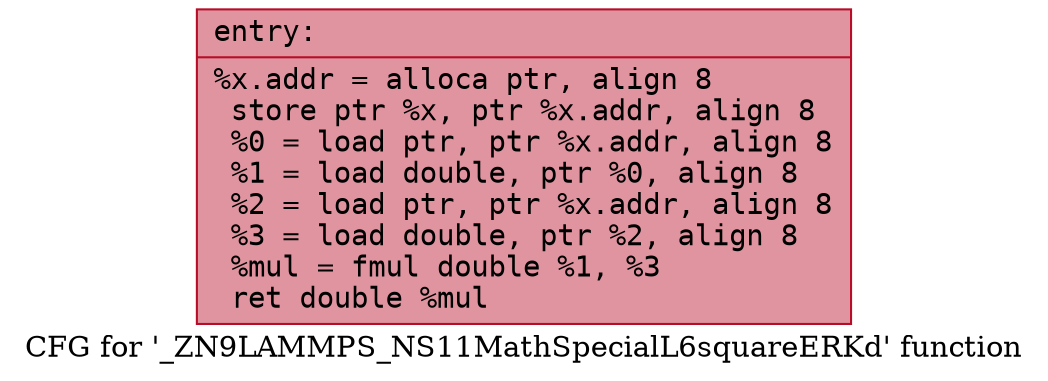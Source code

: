 digraph "CFG for '_ZN9LAMMPS_NS11MathSpecialL6squareERKd' function" {
	label="CFG for '_ZN9LAMMPS_NS11MathSpecialL6squareERKd' function";

	Node0x55e585164140 [shape=record,color="#b70d28ff", style=filled, fillcolor="#b70d2870" fontname="Courier",label="{entry:\l|  %x.addr = alloca ptr, align 8\l  store ptr %x, ptr %x.addr, align 8\l  %0 = load ptr, ptr %x.addr, align 8\l  %1 = load double, ptr %0, align 8\l  %2 = load ptr, ptr %x.addr, align 8\l  %3 = load double, ptr %2, align 8\l  %mul = fmul double %1, %3\l  ret double %mul\l}"];
}
